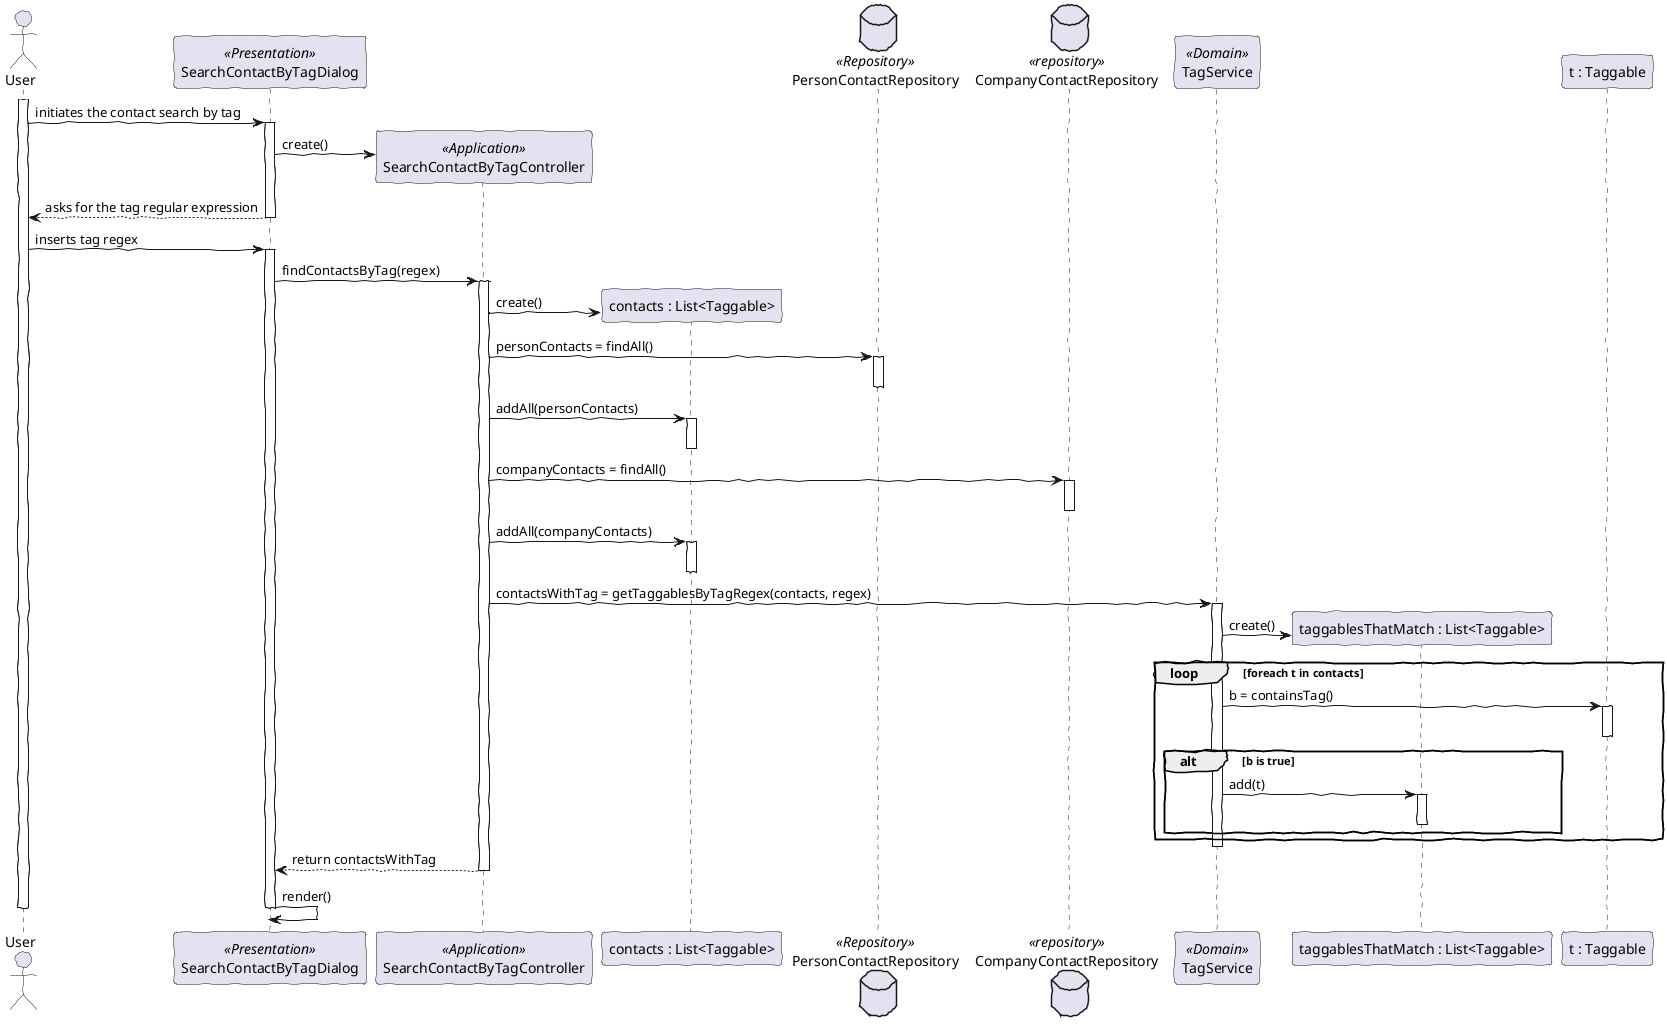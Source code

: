 @startuml search_contacts_by_tag_ssd.png

'http://plantuml.com/skinparam.html'
skinparam handwritten true
skinparam defaultFontName FG Virgil
skinparam shadowing false

actor User as U
participant "SearchContactByTagDialog" as dialog <<Presentation>>
participant "SearchContactByTagController" as ctrl <<Application>>
participant "contacts : List<Taggable>" as contacts
database PersonContactRepository as pRepo <<Repository>>
database CompanyContactRepository as cRepo <<repository>>
participant TagService as serv <<Domain>>
participant "taggablesThatMatch : List<Taggable>" as ts
participant "t : Taggable" as t

activate U

U -> dialog : initiates the contact search by tag
activate dialog
create ctrl
dialog -> ctrl : create()
U <-- dialog : asks for the tag regular expression
deactivate dialog

U -> dialog : inserts tag regex
activate dialog
dialog -> ctrl : findContactsByTag(regex)
activate ctrl
create contacts
ctrl -> contacts : create()
ctrl -> pRepo : personContacts = findAll()
activate pRepo
deactivate pRepo
ctrl -> contacts : addAll(personContacts)
activate contacts
deactivate contacts
ctrl -> cRepo : companyContacts = findAll()
activate cRepo
deactivate cRepo
ctrl -> contacts : addAll(companyContacts)
activate contacts
deactivate contacts
ctrl -> serv : contactsWithTag = getTaggablesByTagRegex(contacts, regex)
activate serv

create ts
serv -> ts : create()
loop foreach t in contacts
    serv -> t : b = containsTag()
    activate t
    deactivate t
    alt b is true
        serv -> ts : add(t)
        activate ts
        deactivate ts
    end
end
deactivate serv


dialog <-- ctrl : return contactsWithTag
deactivate ctrl

dialog -> dialog : render()
deactivate dialog

deactivate U

@enduml